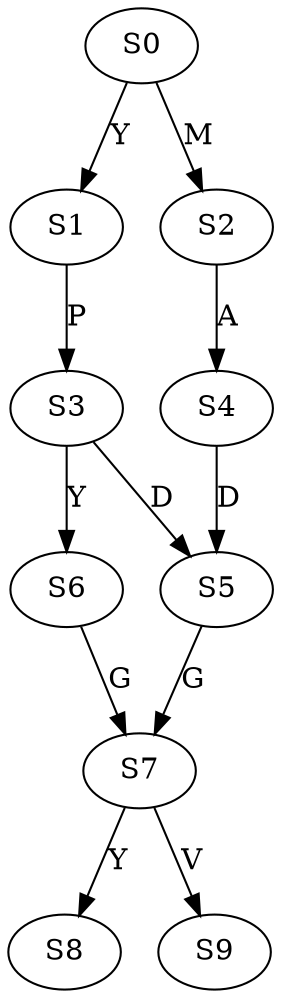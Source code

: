 strict digraph  {
	S0 -> S1 [ label = Y ];
	S0 -> S2 [ label = M ];
	S1 -> S3 [ label = P ];
	S2 -> S4 [ label = A ];
	S3 -> S5 [ label = D ];
	S3 -> S6 [ label = Y ];
	S4 -> S5 [ label = D ];
	S5 -> S7 [ label = G ];
	S6 -> S7 [ label = G ];
	S7 -> S8 [ label = Y ];
	S7 -> S9 [ label = V ];
}
